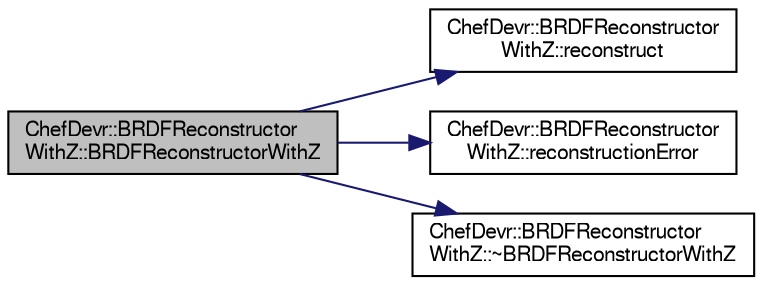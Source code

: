 digraph "ChefDevr::BRDFReconstructorWithZ::BRDFReconstructorWithZ"
{
  edge [fontname="FreeSans",fontsize="10",labelfontname="FreeSans",labelfontsize="10"];
  node [fontname="FreeSans",fontsize="10",shape=record];
  rankdir="LR";
  Node1 [label="ChefDevr::BRDFReconstructor\lWithZ::BRDFReconstructorWithZ",height=0.2,width=0.4,color="black", fillcolor="grey75", style="filled", fontcolor="black"];
  Node1 -> Node2 [color="midnightblue",fontsize="10",style="solid",fontname="FreeSans"];
  Node2 [label="ChefDevr::BRDFReconstructor\lWithZ::reconstruct",height=0.2,width=0.4,color="black", fillcolor="white", style="filled",URL="$class_chef_devr_1_1_b_r_d_f_reconstructor_with_z.html#a0553b24d2ff565e0112ab5b366f1809c",tooltip="Reconstructs a BRDF from its latent space coordinates. "];
  Node1 -> Node3 [color="midnightblue",fontsize="10",style="solid",fontname="FreeSans"];
  Node3 [label="ChefDevr::BRDFReconstructor\lWithZ::reconstructionError",height=0.2,width=0.4,color="black", fillcolor="white", style="filled",URL="$class_chef_devr_1_1_b_r_d_f_reconstructor_with_z.html#ac6b7137cb1ae2446a2918962d1548857",tooltip="Computes the error between a reference brdf and this brdf reconstructed from its latent coordinates..."];
  Node1 -> Node4 [color="midnightblue",fontsize="10",style="solid",fontname="FreeSans"];
  Node4 [label="ChefDevr::BRDFReconstructor\lWithZ::~BRDFReconstructorWithZ",height=0.2,width=0.4,color="black", fillcolor="white", style="filled",URL="$class_chef_devr_1_1_b_r_d_f_reconstructor_with_z.html#ac5b991b516409b3ee77f2bb5e81945cf"];
}
